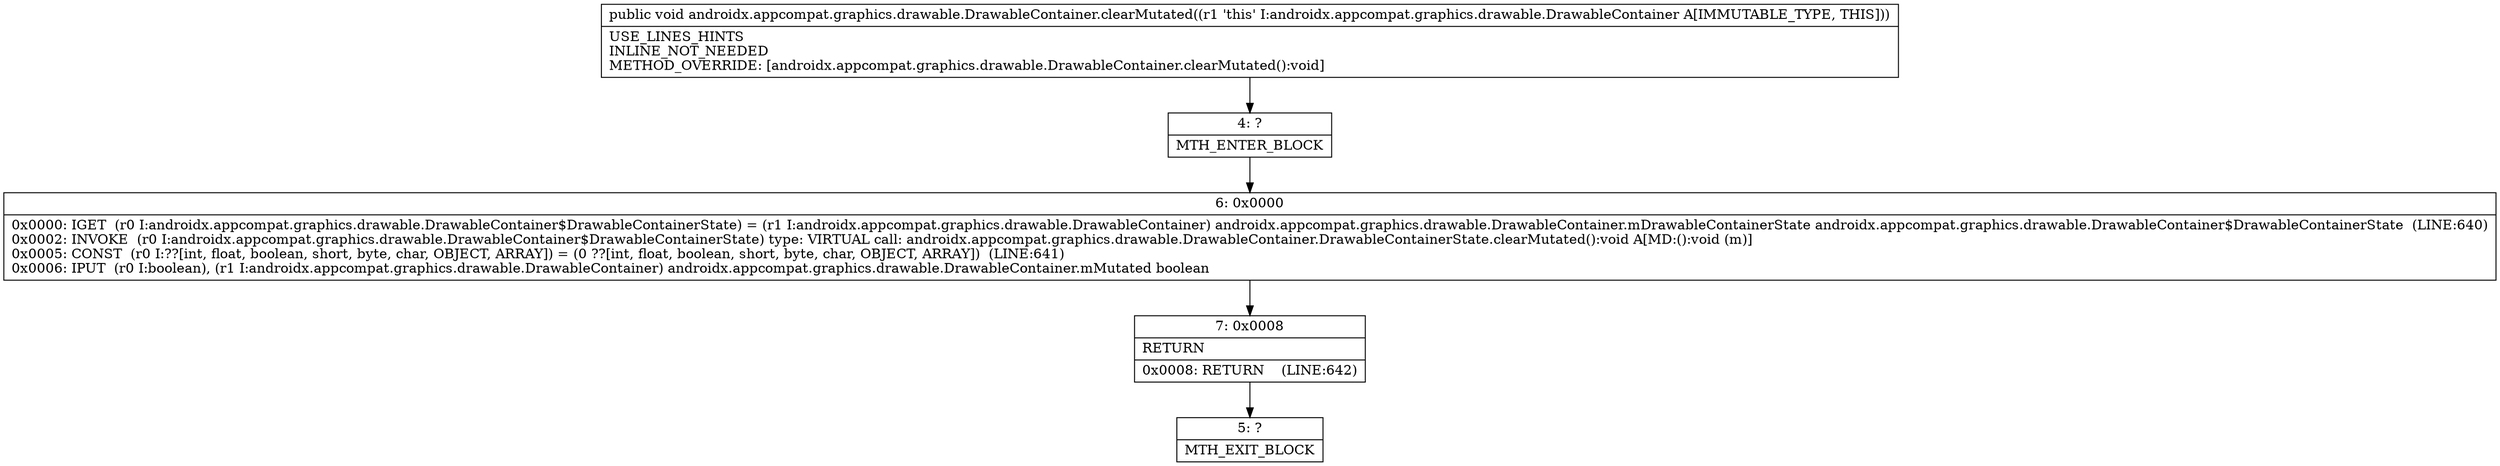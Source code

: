 digraph "CFG forandroidx.appcompat.graphics.drawable.DrawableContainer.clearMutated()V" {
Node_4 [shape=record,label="{4\:\ ?|MTH_ENTER_BLOCK\l}"];
Node_6 [shape=record,label="{6\:\ 0x0000|0x0000: IGET  (r0 I:androidx.appcompat.graphics.drawable.DrawableContainer$DrawableContainerState) = (r1 I:androidx.appcompat.graphics.drawable.DrawableContainer) androidx.appcompat.graphics.drawable.DrawableContainer.mDrawableContainerState androidx.appcompat.graphics.drawable.DrawableContainer$DrawableContainerState  (LINE:640)\l0x0002: INVOKE  (r0 I:androidx.appcompat.graphics.drawable.DrawableContainer$DrawableContainerState) type: VIRTUAL call: androidx.appcompat.graphics.drawable.DrawableContainer.DrawableContainerState.clearMutated():void A[MD:():void (m)]\l0x0005: CONST  (r0 I:??[int, float, boolean, short, byte, char, OBJECT, ARRAY]) = (0 ??[int, float, boolean, short, byte, char, OBJECT, ARRAY])  (LINE:641)\l0x0006: IPUT  (r0 I:boolean), (r1 I:androidx.appcompat.graphics.drawable.DrawableContainer) androidx.appcompat.graphics.drawable.DrawableContainer.mMutated boolean \l}"];
Node_7 [shape=record,label="{7\:\ 0x0008|RETURN\l|0x0008: RETURN    (LINE:642)\l}"];
Node_5 [shape=record,label="{5\:\ ?|MTH_EXIT_BLOCK\l}"];
MethodNode[shape=record,label="{public void androidx.appcompat.graphics.drawable.DrawableContainer.clearMutated((r1 'this' I:androidx.appcompat.graphics.drawable.DrawableContainer A[IMMUTABLE_TYPE, THIS]))  | USE_LINES_HINTS\lINLINE_NOT_NEEDED\lMETHOD_OVERRIDE: [androidx.appcompat.graphics.drawable.DrawableContainer.clearMutated():void]\l}"];
MethodNode -> Node_4;Node_4 -> Node_6;
Node_6 -> Node_7;
Node_7 -> Node_5;
}

